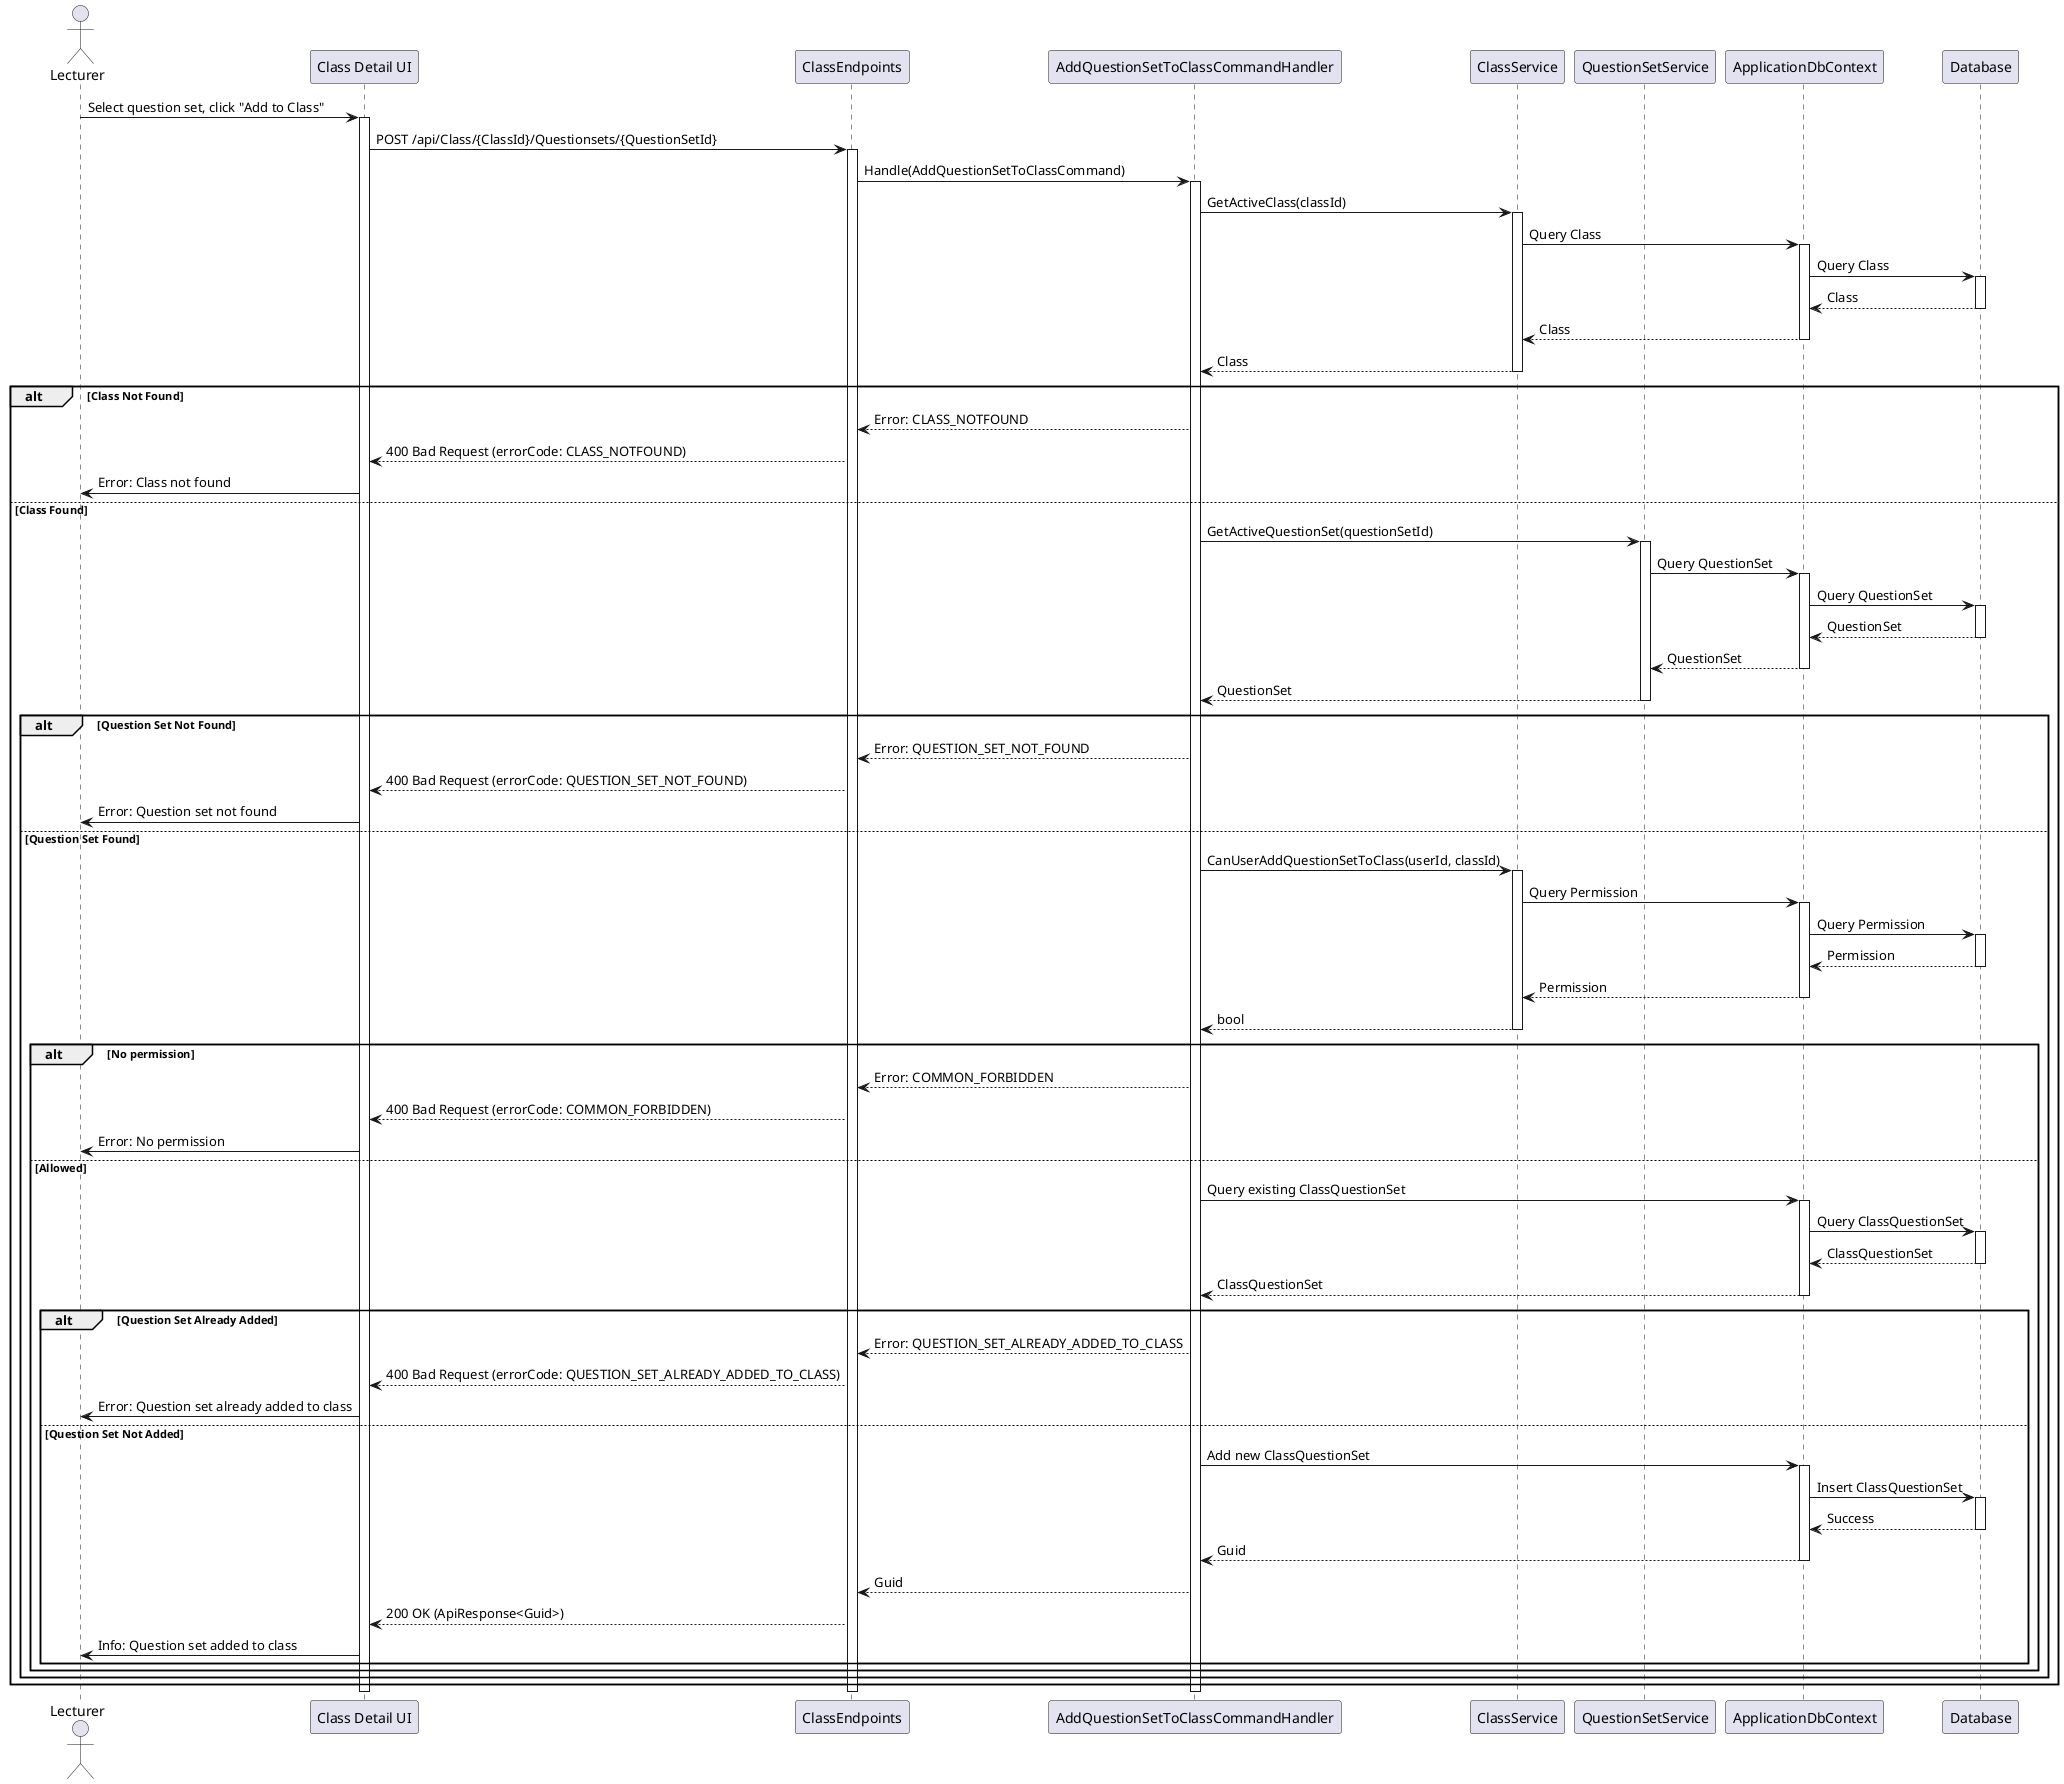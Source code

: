 @startuml
actor "Lecturer" as User
participant "Class Detail UI" as UI
participant ClassEndpoints
participant AddQuestionSetToClassCommandHandler as Handler
participant ClassService
participant QuestionSetService
participant ApplicationDbContext
participant Database

User -> UI : Select question set, click "Add to Class"
activate UI
UI -> ClassEndpoints : POST /api/Class/{ClassId}/Questionsets/{QuestionSetId}
activate ClassEndpoints
ClassEndpoints -> Handler : Handle(AddQuestionSetToClassCommand)
activate Handler
Handler -> ClassService : GetActiveClass(classId)
activate ClassService
ClassService -> ApplicationDbContext : Query Class
activate ApplicationDbContext
ApplicationDbContext -> Database : Query Class
activate Database
Database --> ApplicationDbContext : Class
deactivate Database
ApplicationDbContext --> ClassService : Class
deactivate ApplicationDbContext
ClassService --> Handler : Class
deactivate ClassService
alt Class Not Found
    Handler --> ClassEndpoints : Error: CLASS_NOTFOUND
    ClassEndpoints --> UI : 400 Bad Request (errorCode: CLASS_NOTFOUND)
    UI -> User : Error: Class not found
else Class Found
    Handler -> QuestionSetService : GetActiveQuestionSet(questionSetId)
    activate QuestionSetService
    QuestionSetService -> ApplicationDbContext : Query QuestionSet
    activate ApplicationDbContext
    ApplicationDbContext -> Database : Query QuestionSet
    activate Database
    Database --> ApplicationDbContext : QuestionSet
    deactivate Database
    ApplicationDbContext --> QuestionSetService : QuestionSet
    deactivate ApplicationDbContext
    QuestionSetService --> Handler : QuestionSet
    deactivate QuestionSetService
    alt Question Set Not Found
        Handler --> ClassEndpoints : Error: QUESTION_SET_NOT_FOUND
        ClassEndpoints --> UI : 400 Bad Request (errorCode: QUESTION_SET_NOT_FOUND)
        UI -> User : Error: Question set not found
    else Question Set Found
        Handler -> ClassService : CanUserAddQuestionSetToClass(userId, classId)
        activate ClassService
        ClassService -> ApplicationDbContext : Query Permission
        activate ApplicationDbContext
        ApplicationDbContext -> Database : Query Permission
        activate Database
        Database --> ApplicationDbContext : Permission
        deactivate Database
        ApplicationDbContext --> ClassService : Permission
        deactivate ApplicationDbContext
        ClassService --> Handler : bool
        deactivate ClassService
        alt No permission
            Handler --> ClassEndpoints : Error: COMMON_FORBIDDEN
            ClassEndpoints --> UI : 400 Bad Request (errorCode: COMMON_FORBIDDEN)
            UI -> User : Error: No permission
        else Allowed
            Handler -> ApplicationDbContext : Query existing ClassQuestionSet
            activate ApplicationDbContext
            ApplicationDbContext -> Database : Query ClassQuestionSet
            activate Database
            Database --> ApplicationDbContext : ClassQuestionSet
            deactivate Database
            ApplicationDbContext --> Handler : ClassQuestionSet
            deactivate ApplicationDbContext
            alt Question Set Already Added
                Handler --> ClassEndpoints : Error: QUESTION_SET_ALREADY_ADDED_TO_CLASS
                ClassEndpoints --> UI : 400 Bad Request (errorCode: QUESTION_SET_ALREADY_ADDED_TO_CLASS)
                UI -> User : Error: Question set already added to class
            else Question Set Not Added
                Handler -> ApplicationDbContext : Add new ClassQuestionSet
                activate ApplicationDbContext
                ApplicationDbContext -> Database : Insert ClassQuestionSet
                activate Database
                Database --> ApplicationDbContext : Success
                deactivate Database
                ApplicationDbContext --> Handler : Guid
                deactivate ApplicationDbContext
                Handler --> ClassEndpoints : Guid
                ClassEndpoints --> UI : 200 OK (ApiResponse<Guid>)
                UI -> User : Info: Question set added to class
            end
        end
    end
end
deactivate Handler
deactivate ClassEndpoints
deactivate UI
@enduml